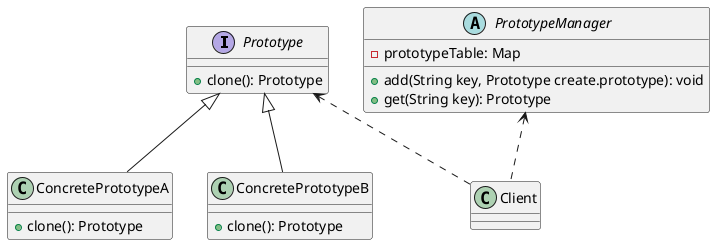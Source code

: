 @startuml
'https://plantuml.com/class-diagram

interface Prototype {
    +clone(): Prototype
}

class ConcretePrototypeA {
    +clone(): Prototype
}

class ConcretePrototypeB {
    +clone(): Prototype
}

Prototype <|-- ConcretePrototypeA
Prototype <|-- ConcretePrototypeB

abstract PrototypeManager {
    -prototypeTable: Map
    +add(String key, Prototype create.prototype): void
    +get(String key): Prototype
}

class Client

Prototype <.. Client
PrototypeManager <.. Client

@enduml